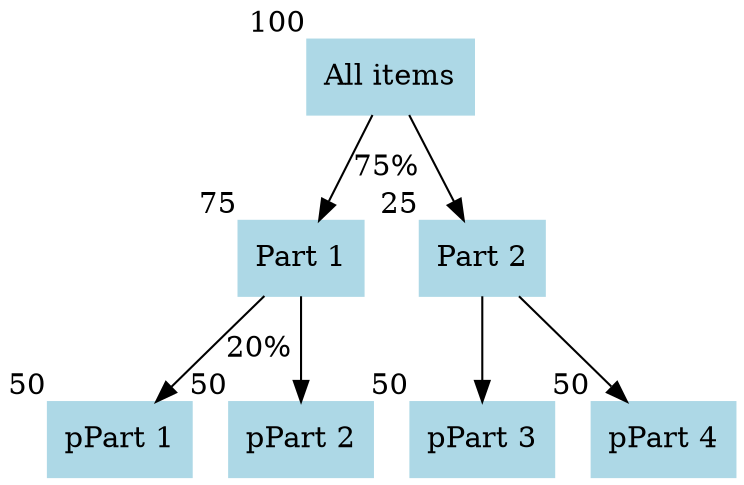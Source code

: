 digraph weight_tree{
node [shape=box color=lightblue,style=filled];
 
all [label="All items",xlabel="100"];
t1 [label="Part 1",xlabel="75"];
t2 [label="Part 2",xlabel="25"];
p1 [label="pPart 1",xlabel="50"];
p2 [label="pPart 2",xlabel="50"];
p3 [label="pPart 3",xlabel="50"];
p4 [label="pPart 4",xlabel="50"];
all -> t1 [label="75%"];
all -> t2;
t1 -> p1 [label="20%"];
t1 -> p2;
t2 -> p3;
t2 -> p4;
}
 
